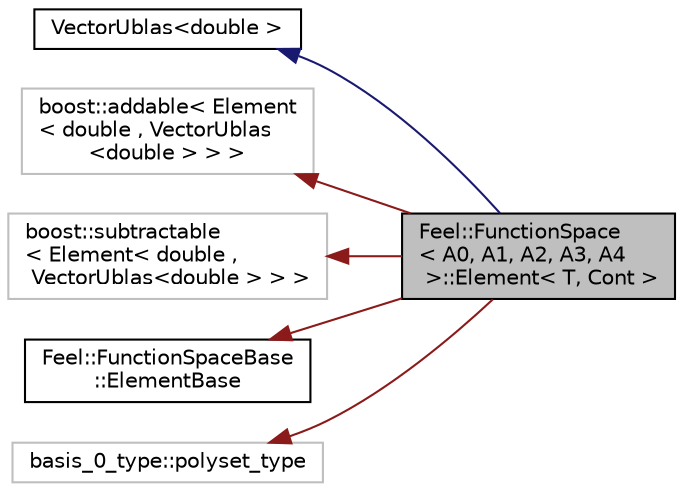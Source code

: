 digraph "Feel::FunctionSpace&lt; A0, A1, A2, A3, A4 &gt;::Element&lt; T, Cont &gt;"
{
 // LATEX_PDF_SIZE
  edge [fontname="Helvetica",fontsize="10",labelfontname="Helvetica",labelfontsize="10"];
  node [fontname="Helvetica",fontsize="10",shape=record];
  rankdir="LR";
  Node1 [label="Feel::FunctionSpace\l\< A0, A1, A2, A3, A4\l \>::Element\< T, Cont \>",height=0.2,width=0.4,color="black", fillcolor="grey75", style="filled", fontcolor="black",tooltip=" "];
  Node2 -> Node1 [dir="back",color="midnightblue",fontsize="10",style="solid",fontname="Helvetica"];
  Node2 [label="VectorUblas\<double \>",height=0.2,width=0.4,color="black", fillcolor="white", style="filled",URL="$classVectorUblas.html",tooltip=" "];
  Node3 -> Node1 [dir="back",color="firebrick4",fontsize="10",style="solid",fontname="Helvetica"];
  Node3 [label="boost::addable\< Element\l\< double , VectorUblas\l\<double \>  \> \>",height=0.2,width=0.4,color="grey75", fillcolor="white", style="filled",tooltip=" "];
  Node4 -> Node1 [dir="back",color="firebrick4",fontsize="10",style="solid",fontname="Helvetica"];
  Node4 [label="boost::subtractable\l\< Element\< double ,\l VectorUblas\<double \>  \> \>",height=0.2,width=0.4,color="grey75", fillcolor="white", style="filled",tooltip=" "];
  Node5 -> Node1 [dir="back",color="firebrick4",fontsize="10",style="solid",fontname="Helvetica"];
  Node5 [label="Feel::FunctionSpaceBase\l::ElementBase",height=0.2,width=0.4,color="black", fillcolor="white", style="filled",URL="$classFeel_1_1FunctionSpaceBase_1_1ElementBase.html",tooltip=" "];
  Node6 -> Node1 [dir="back",color="firebrick4",fontsize="10",style="solid",fontname="Helvetica"];
  Node6 [label="basis_0_type::polyset_type",height=0.2,width=0.4,color="grey75", fillcolor="white", style="filled",tooltip=" "];
}
